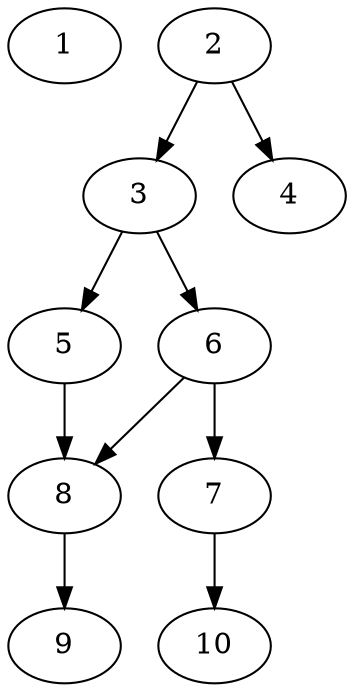 // DAG automatically generated by daggen at Thu Oct  3 13:58:05 2019
// ./daggen --dot -n 10 --ccr 0.4 --fat 0.5 --regular 0.7 --density 0.6 --mindata 5242880 --maxdata 52428800 
digraph G {
  1 [size="98337280", alpha="0.14", expect_size="39334912"] 
  2 [size="72130560", alpha="0.06", expect_size="28852224"] 
  2 -> 3 [size ="28852224"]
  2 -> 4 [size ="28852224"]
  3 [size="116495360", alpha="0.11", expect_size="46598144"] 
  3 -> 5 [size ="46598144"]
  3 -> 6 [size ="46598144"]
  4 [size="98805760", alpha="0.20", expect_size="39522304"] 
  5 [size="96670720", alpha="0.19", expect_size="38668288"] 
  5 -> 8 [size ="38668288"]
  6 [size="84221440", alpha="0.07", expect_size="33688576"] 
  6 -> 7 [size ="33688576"]
  6 -> 8 [size ="33688576"]
  7 [size="40734720", alpha="0.03", expect_size="16293888"] 
  7 -> 10 [size ="16293888"]
  8 [size="52336640", alpha="0.15", expect_size="20934656"] 
  8 -> 9 [size ="20934656"]
  9 [size="84072960", alpha="0.18", expect_size="33629184"] 
  10 [size="128256000", alpha="0.03", expect_size="51302400"] 
}
